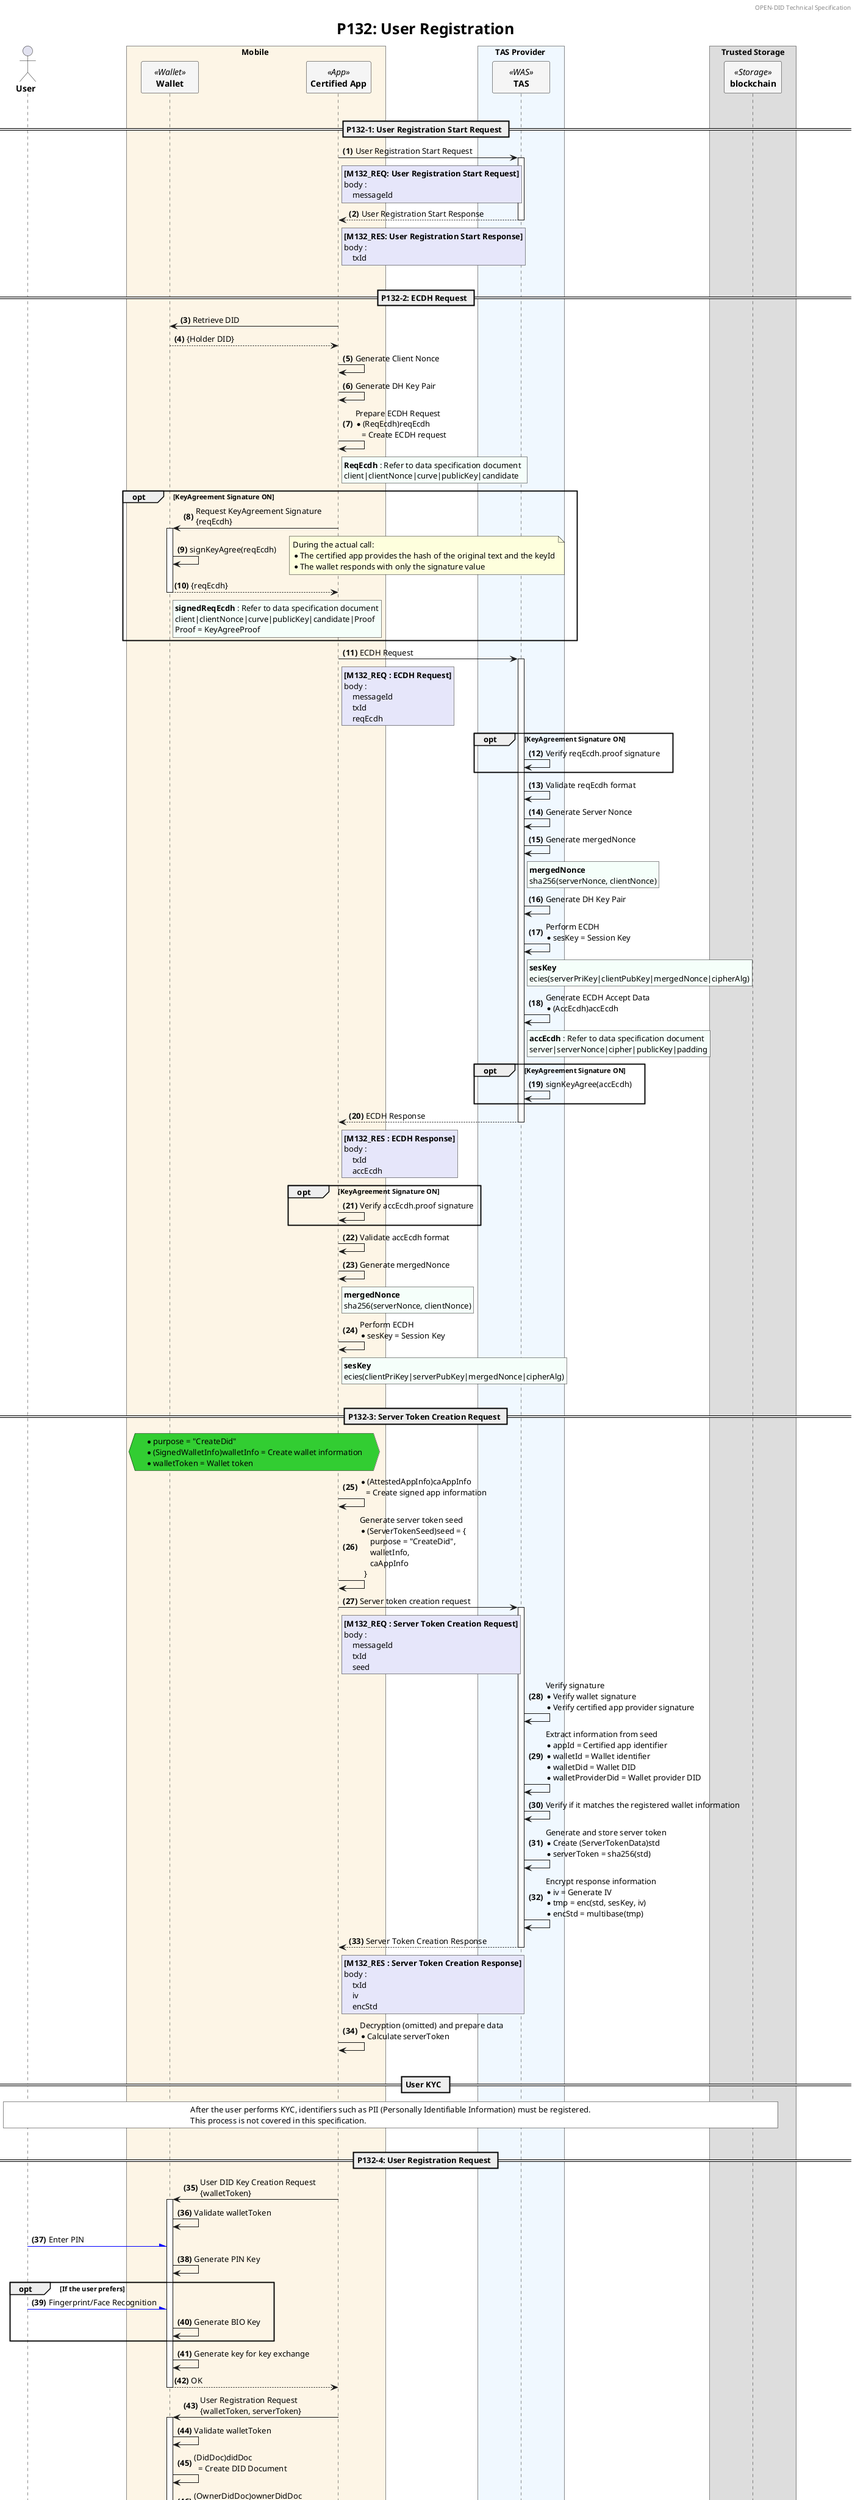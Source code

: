 @startuml P131_user_register

'- - - - - - - - - - - - - - - - - - - - - - - - - - - - - - - - - - - - - - - - - - - - - - - - - - - - - - - - - - -
' Settings
'- - - - - - - - - - - - - - - - - - - - - - - - - - - - - - - - - - - - - - - - - - - - - - - - - - - - - - - - - - -
'=== Header and Footer ===
header OPEN-DID Technical Specification
footer
  	Page %page% of %lastpage% at %date("yyyy-MM-dd hh:mm:ss")
end footer

'=== Title ===
title
	<size:25>P132: User Registration</size>
end title

'=== Options ===
autonumber "<b>(#)</b>"

'=== Panticipants ===
skinparam ParticipantPadding 20
skinparam BoxPadding 20
skinparam MaxMessageSize 500
skinparam MinClassWidth 80

actor "**User**" as USER

box Mobile #OldLace
    participant "**Wallet**" as WALLET <<Wallet>> #WhiteSmoke
    participant "**Certified App**" as CA <<App>> #WhiteSmoke    
end box

box TAS Provider #AliceBlue
    participant "**TAS**" as TAS <<WAS>> #WhiteSmoke
end box

box Trusted Storage
    participant "**blockchain**" as BC <<Storage>> #WhiteSmoke
end box 

'- - - - - - - - - - - - - - - - - - - - - - - - - - - - - - - - - - - - - - - - - - - - - - - - - - - - - - - - - - -
' Constants
'- - - - - - - - - - - - - - - - - - - - - - - - - - - - - - - - - - - - - - - - - - - - - - - - - - - - - - - - - - -
!$refdoc = "Refer to separate document"
!$doc = "Refer to data specification document"

'- - - - - - - - - - - - - - - - - - - - - - - - - - - - - - - - - - - - - - - - - - - - - - - - - - - - - - - - - - -
' Content
'- - - - - - - - - - - - - - - - - - - - - - - - - - - - - - - - - - - - - - - - - - - - - - - - - - - - - - - - - - -
|||

== P132-1: User Registration Start Request ==
CA -> TAS++: User Registration Start Request
rnote right of CA #Lavender        
    **[M132_REQ: User Registration Start Request]**
    body : 
        messageId
end note

return User Registration Start Response
rnote right of CA #Lavender        
    **[M132_RES: User Registration Start Response]**
    body : 
        txId
end note

|||
== P132-2: ECDH Request ==
CA -> WALLET: Retrieve DID
return {Holder DID}
CA -> CA: Generate Client Nonce
CA -> CA: Generate DH Key Pair
CA -> CA: Prepare ECDH Request\
            \n* (ReqEcdh)reqEcdh\
            \n   = Create ECDH request

rnote right of CA #MintCream
    **ReqEcdh** : $doc  
    client|clientNonce|curve|publicKey|candidate
end note

opt KeyAgreement Signature ON
    CA -> WALLET ++: Request KeyAgreement Signature\n{reqEcdh}
        WALLET -> WALLET: signKeyAgree(reqEcdh)
        note right
            During the actual call:
            * The certified app provides the hash of the original text and the keyId
            * The wallet responds with only the signature value
        end note
    return {reqEcdh}
    rnote right of WALLET #MintCream
        **signedReqEcdh** : $doc
        client|clientNonce|curve|publicKey|candidate|Proof  
        Proof = KeyAgreeProof
    end note
end



CA -> TAS++ : ECDH Request
rnote right of CA #Lavender
    **[M132_REQ : ECDH Request]**
    body : 
        messageId
        txId
        reqEcdh
end note

    opt KeyAgreement Signature ON
        TAS -> TAS: Verify reqEcdh.proof signature
    end

    TAS -> TAS : Validate reqEcdh format
    TAS -> TAS : Generate Server Nonce
    TAS -> TAS : Generate mergedNonce
    rnote right of TAS #MintCream
        **mergedNonce**
        sha256(serverNonce, clientNonce)
    end note
    TAS -> TAS: Generate DH Key Pair

    TAS -> TAS: Perform ECDH\
                \n* sesKey = Session Key\

    rnote right of TAS #MintCream
        **sesKey**
        ecies(serverPriKey|clientPubKey|mergedNonce|cipherAlg)
    end note
    TAS -> TAS: Generate ECDH Accept Data\
                \n* (AccEcdh)accEcdh
    rnote right of TAS #MintCream
        **accEcdh** : $doc
        server|serverNonce|cipher|publicKey|padding
    end note
    opt KeyAgreement Signature ON
        TAS -> TAS: signKeyAgree(accEcdh)
    end

return ECDH Response
rnote right of CA #Lavender
    **[M132_RES : ECDH Response]**
    body : 
        txId
        accEcdh
end note

opt KeyAgreement Signature ON
    CA -> CA: Verify accEcdh.proof signature
end
CA -> CA : Validate accEcdh format
CA -> CA : Generate mergedNonce
rnote right of CA #MintCream
    **mergedNonce**
    sha256(serverNonce, clientNonce)
end note
CA -> CA: Perform ECDH\n* sesKey = Session Key

rnote right of CA #MintCream
    **sesKey**
    ecies(clientPriKey|serverPubKey|mergedNonce|cipherAlg)
end note

|||
== P132-3: Server Token Creation Request ==
hnote over CA, WALLET #LimeGreen
    * purpose = "CreateDid"
    * (SignedWalletInfo)walletInfo = Create wallet information
    * walletToken = Wallet token
end hnote

CA -> CA: * (AttestedAppInfo)caAppInfo\
        \n   = Create signed app information

CA -> CA: Generate server token seed\
        \n* (ServerTokenSeed)seed = {\
        \n     purpose = "CreateDid",\
        \n     walletInfo,\
        \n     caAppInfo\
        \n  }

CA -> TAS++ : Server token creation request
rnote right of CA #Lavender
    **[M132_REQ : Server Token Creation Request]**
    body : 
        messageId
        txId
        seed
end note

    TAS -> TAS: Verify signature\
            \n* Verify wallet signature\
            \n* Verify certified app provider signature

    TAS -> TAS: Extract information from seed\
            \n* appId = Certified app identifier\
            \n* walletId = Wallet identifier\
            \n* walletDid = Wallet DID\
            \n* walletProviderDid = Wallet provider DID

    TAS -> TAS: Verify if it matches the registered wallet information

    TAS -> TAS: Generate and store server token\
            \n* Create (ServerTokenData)std\
            \n* serverToken = sha256(std)

    TAS -> TAS: Encrypt response information\
            \n* iv = Generate IV\
            \n* tmp = enc(std, sesKey, iv)\
            \n* encStd = multibase(tmp)


return Server Token Creation Response
rnote right of CA #Lavender
    **[M132_RES : Server Token Creation Response]**
    body : 
        txId
        iv
        encStd
end note

CA -> CA: Decryption (omitted) and prepare data\
        \n* Calculate serverToken

|||
== User KYC  ==
rnote across #white
    After the user performs KYC, identifiers such as PII (Personally Identifiable Information) must be registered.
    This process is not covered in this specification.
end note

|||
== P132-4: User Registration Request ==

CA -> WALLET ++: User DID Key Creation Request\n{walletToken}
    WALLET -> WALLET: Validate walletToken

    USER -[#Blue]\ WALLET: Enter PIN
    WALLET -> WALLET: Generate PIN Key

    opt If the user prefers
        USER -[#Blue]\ WALLET: Fingerprint/Face Recognition
        WALLET -> WALLET: Generate BIO Key
    end

    WALLET -> WALLET: Generate key for key exchange
return OK

CA -> WALLET ++: User Registration Request\n{walletToken, serverToken}
    WALLET -> WALLET: Validate walletToken

    WALLET -> WALLET: (DidDoc)didDoc \
            \n  = Create DID Document
    WALLET -> WALLET: (OwnerDidDoc)ownerDidDoc\
            \n  = Sign with individual key (didDoc)
    WALLET -> WALLET: (SignedDidDoc)sgdDidDoc = {\
            \n   ownerDidDoc,\
            \n   wallet = Wallet information,\
            \n   nonce = Generate nonce\
            \n }
    WALLET -> WALLET: Wallet signature\
            \n* signAssert(sgdDidDoc)

    WALLET -> TAS ++: User Registration Request
    rnote right of WALLET #Lavender
        **[M132_REQ : User Registration Request]**
        body:
            messageId
            txId
            serverToken
            signedDidDoc
    end note
        TAS -> TAS: Validate serverToken

        TAS -> TAS: Verify signatures\
            \n* Verify wallet signature\
            \n* Verify individual key signature
        
        TAS -> TAS: (InvokedDidDoc)invDidDoc = {\
            \n   didDoc,\
            \n   controller = TAS information,\
            \n   nonce = Generate nonce\
            \n }

        TAS -> TAS: Controller signature\
            \n* signInvoke(invDidDoc)

        TAS -> BC ++: DID Registration Request\n{invDidDoc}
            BC -> BC: Verify Controller\nsignature
            BC -> BC: Register
        return OK

        TAS -> TAS: Store user mapping information in DB\
                \n* pii (Personal Identification Number)\
                \n* holderDid (User DID)\
                \n* walletId (Wallet identifier)\
                \n* appId (Certified app identifier)
        return User Registration Response
        rnote right of WALLET #Lavender
            **[M132_REQ : User Registration Response]**
            body:
                txId
        end note
return OK

|||
== P132-5: User Registration Completion ==
CA -> TAS++: User Registration Completion Request
rnote right of CA #Lavender        
    **[M132_REQ: User Registration Completion Request]**
    body:
        messageId
        txId
        serverToken
end note

    TAS -> TAS: Validate serverToken
    TAS -> TAS: Delete session information and close transaction

return User Registration Completion Response
rnote right of CA #Lavender        
    **[M132_RES: User Registration Completion Response]**
    body:
        txId
end note

|||
|||
@enduml

